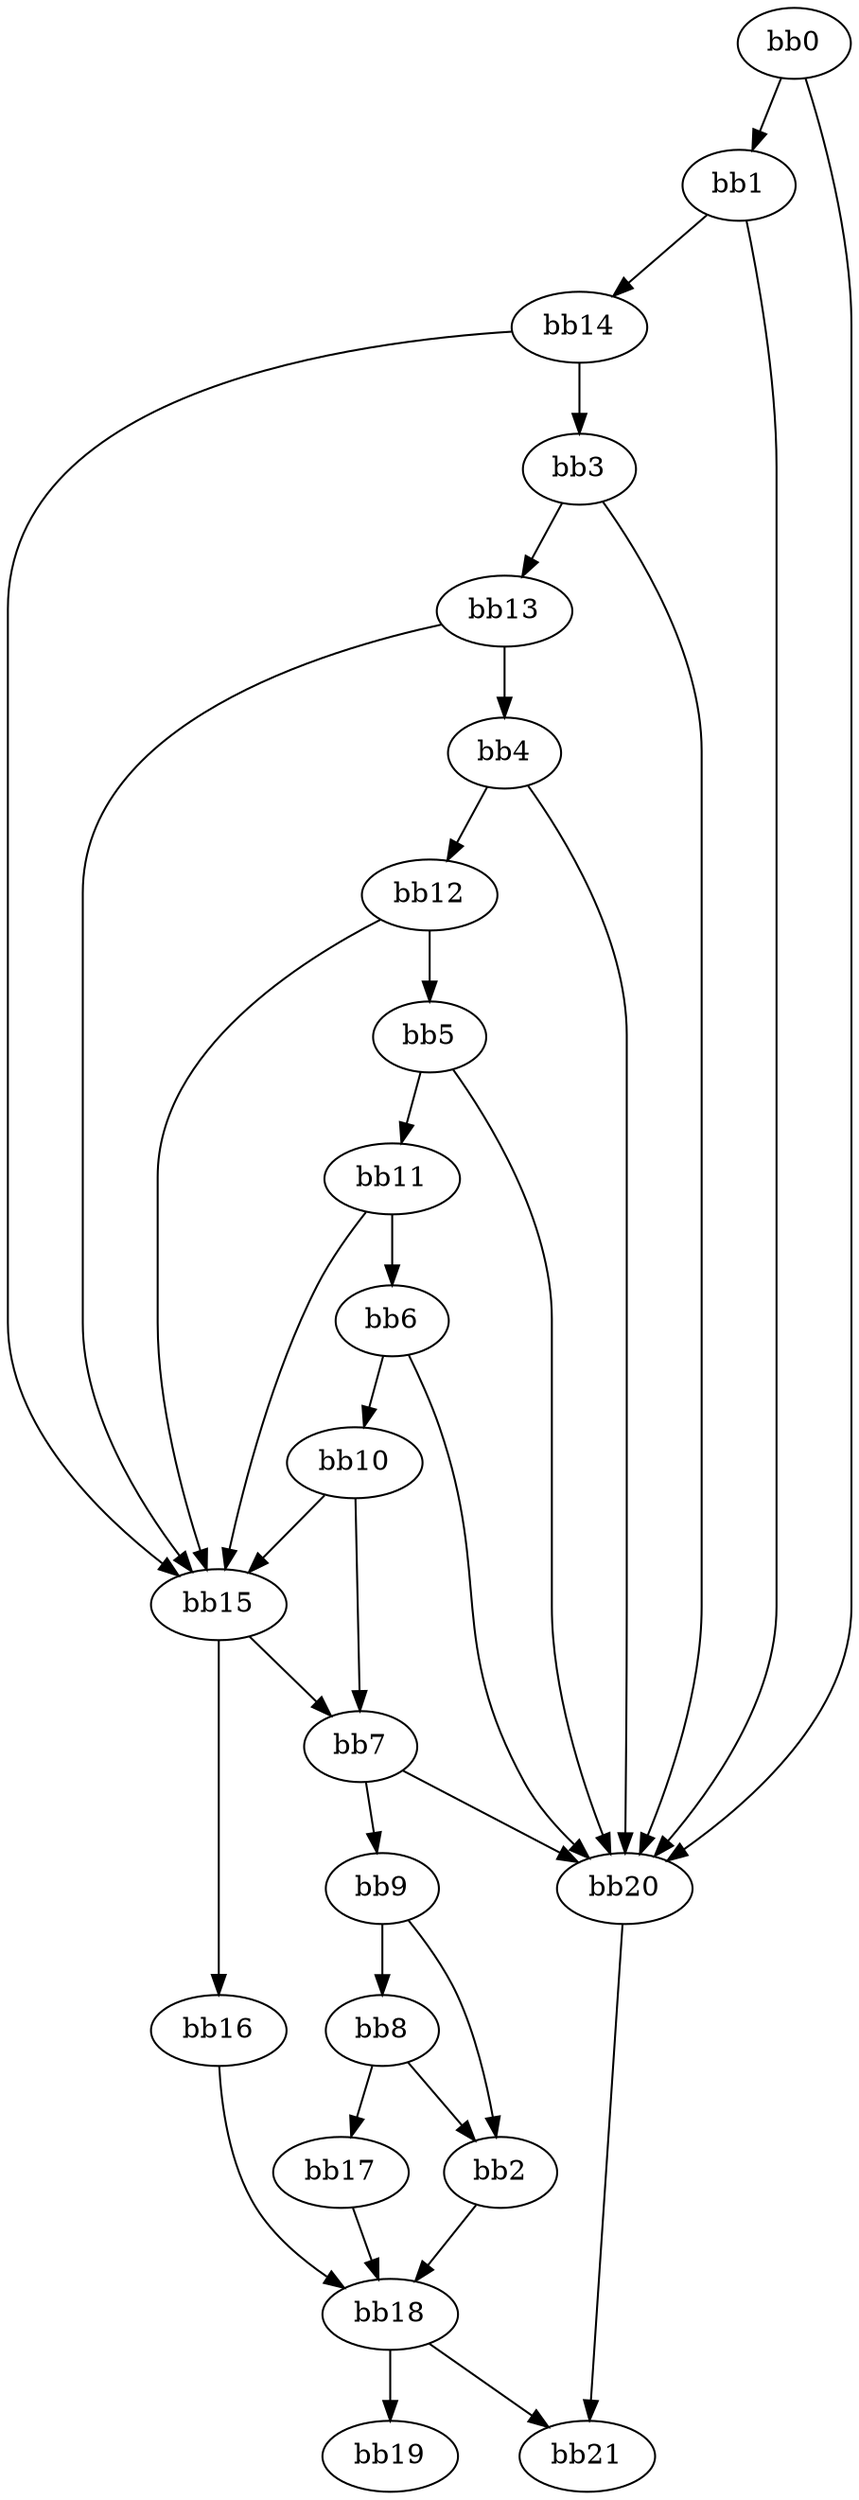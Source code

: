 digraph {
    0 [ label = "bb0\l" ]
    1 [ label = "bb1\l" ]
    2 [ label = "bb2\l" ]
    3 [ label = "bb3\l" ]
    4 [ label = "bb4\l" ]
    5 [ label = "bb5\l" ]
    6 [ label = "bb6\l" ]
    7 [ label = "bb7\l" ]
    8 [ label = "bb8\l" ]
    9 [ label = "bb9\l" ]
    10 [ label = "bb10\l" ]
    11 [ label = "bb11\l" ]
    12 [ label = "bb12\l" ]
    13 [ label = "bb13\l" ]
    14 [ label = "bb14\l" ]
    15 [ label = "bb15\l" ]
    16 [ label = "bb16\l" ]
    17 [ label = "bb17\l" ]
    18 [ label = "bb18\l" ]
    19 [ label = "bb19\l" ]
    20 [ label = "bb20\l" ]
    21 [ label = "bb21\l" ]
    0 -> 1 [ ]
    0 -> 20 [ ]
    1 -> 14 [ ]
    1 -> 20 [ ]
    2 -> 18 [ ]
    3 -> 13 [ ]
    3 -> 20 [ ]
    4 -> 12 [ ]
    4 -> 20 [ ]
    5 -> 11 [ ]
    5 -> 20 [ ]
    6 -> 10 [ ]
    6 -> 20 [ ]
    7 -> 9 [ ]
    7 -> 20 [ ]
    8 -> 2 [ ]
    8 -> 17 [ ]
    9 -> 2 [ ]
    9 -> 8 [ ]
    10 -> 7 [ ]
    10 -> 15 [ ]
    11 -> 6 [ ]
    11 -> 15 [ ]
    12 -> 5 [ ]
    12 -> 15 [ ]
    13 -> 4 [ ]
    13 -> 15 [ ]
    14 -> 3 [ ]
    14 -> 15 [ ]
    15 -> 7 [ ]
    15 -> 16 [ ]
    16 -> 18 [ ]
    17 -> 18 [ ]
    18 -> 19 [ ]
    18 -> 21 [ ]
    20 -> 21 [ ]
}

